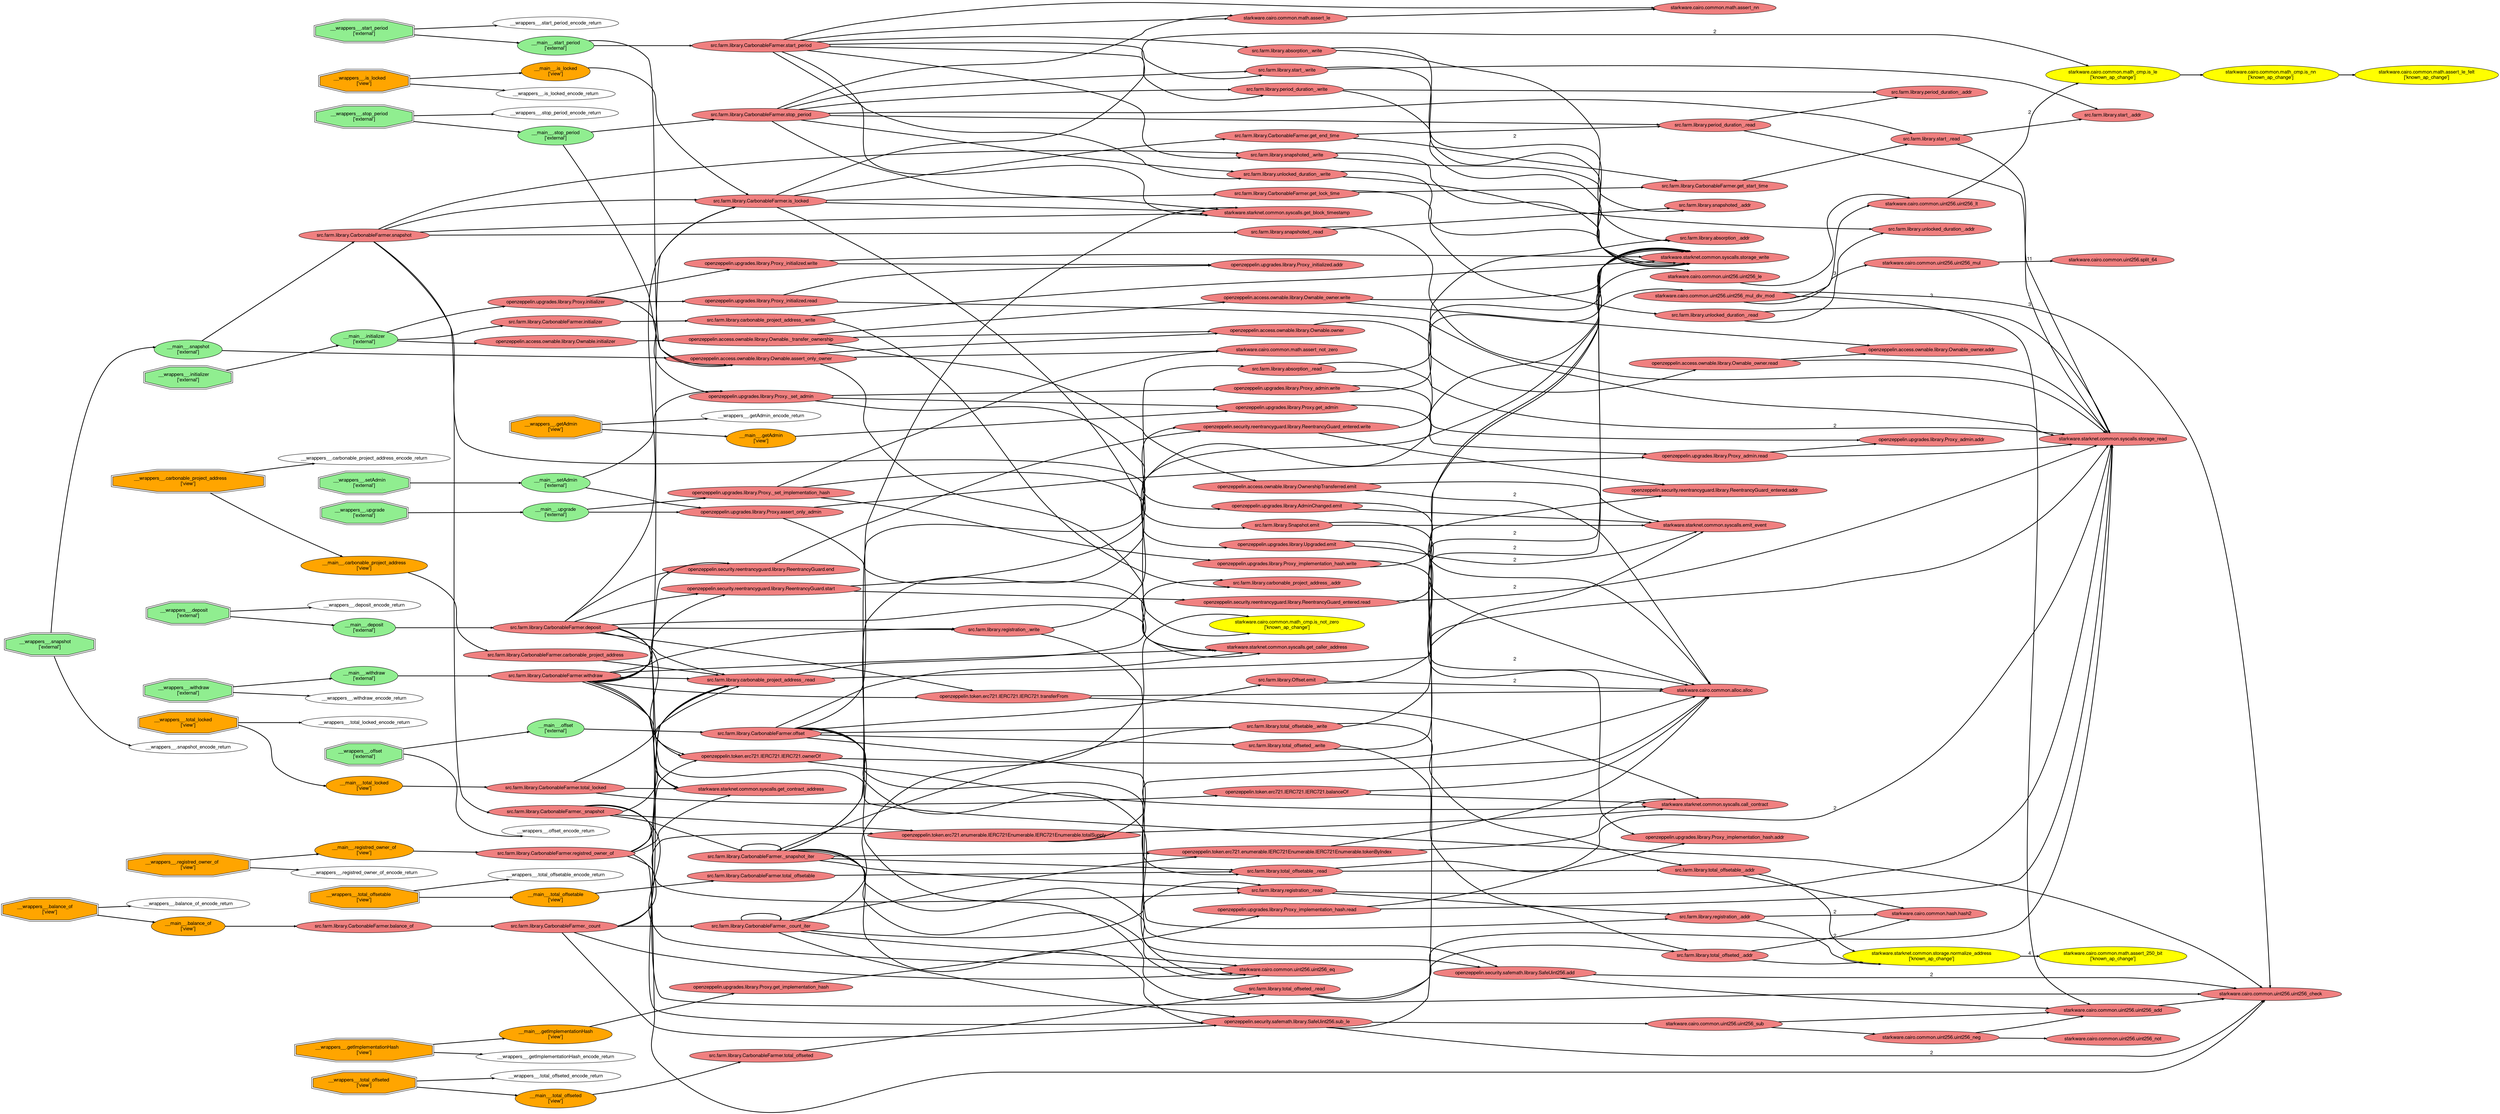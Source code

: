 // Call flow graph
digraph CarbonableOffseter {
	graph [fontname="Helvetica,Arial,sans-serif" fontsize=20 layout=dot newrank=true rankdir=LR]
	node [fontname="Helvetica,Arial,sans-serif" pencolor="#00000044" shape="rect, plaintext" style=filled]
	edge [arrowsize=0.5 fontname="Helvetica,Arial,sans-serif" labeldistance=3 labelfontcolor="#00000080" penwidth=2]
	0 [label="starkware.cairo.common.alloc.alloc" color="" fillcolor=lightcoral shape=oval style=filled]
	3 [label="starkware.cairo.common.hash.hash2" color="" fillcolor=lightcoral shape=oval style=filled]
	9 [label="starkware.cairo.common.math.assert_not_zero" color="" fillcolor=lightcoral shape=oval style=filled]
	14 [label="starkware.cairo.common.math.assert_nn" color="" fillcolor=lightcoral shape=oval style=filled]
	18 [label="starkware.cairo.common.math.assert_le" color="" fillcolor=lightcoral shape=oval style=filled]
	23 [label="starkware.cairo.common.math.assert_250_bit\l['known_ap_change']" color="" fillcolor=yellow shape=oval style=filled]
	36 [label="starkware.cairo.common.math.assert_le_felt\l['known_ap_change']" color="" fillcolor=yellow shape=oval style=filled]
	81 [label="starkware.starknet.common.storage.normalize_address\l['known_ap_change']" color="" fillcolor=yellow shape=oval style=filled]
	121 [label="starkware.starknet.common.syscalls.call_contract" color="" fillcolor=lightcoral shape=oval style=filled]
	133 [label="starkware.starknet.common.syscalls.get_caller_address" color="" fillcolor=lightcoral shape=oval style=filled]
	140 [label="starkware.starknet.common.syscalls.get_contract_address" color="" fillcolor=lightcoral shape=oval style=filled]
	147 [label="starkware.starknet.common.syscalls.get_block_timestamp" color="" fillcolor=lightcoral shape=oval style=filled]
	154 [label="starkware.starknet.common.syscalls.storage_read" color="" fillcolor=lightcoral shape=oval style=filled]
	162 [label="starkware.starknet.common.syscalls.storage_write" color="" fillcolor=lightcoral shape=oval style=filled]
	170 [label="starkware.starknet.common.syscalls.emit_event" color="" fillcolor=lightcoral shape=oval style=filled]
	180 [label="starkware.cairo.common.math_cmp.is_not_zero\l['known_ap_change']" color="" fillcolor=yellow shape=oval style=filled]
	188 [label="starkware.cairo.common.math_cmp.is_nn\l['known_ap_change']" color="" fillcolor=yellow shape=oval style=filled]
	221 [label="starkware.cairo.common.math_cmp.is_le\l['known_ap_change']" color="" fillcolor=yellow shape=oval style=filled]
	226 [label="starkware.cairo.common.uint256.uint256_check" color="" fillcolor=lightcoral shape=oval style=filled]
	231 [label="starkware.cairo.common.uint256.uint256_add" color="" fillcolor=lightcoral shape=oval style=filled]
	253 [label="starkware.cairo.common.uint256.split_64" color="" fillcolor=lightcoral shape=oval style=filled]
	269 [label="starkware.cairo.common.uint256.uint256_mul" color="" fillcolor=lightcoral shape=oval style=filled]
	357 [label="starkware.cairo.common.uint256.uint256_lt" color="" fillcolor=lightcoral shape=oval style=filled]
	374 [label="starkware.cairo.common.uint256.uint256_le" color="" fillcolor=lightcoral shape=oval style=filled]
	386 [label="starkware.cairo.common.uint256.uint256_mul_div_mod" color="" fillcolor=lightcoral shape=oval style=filled]
	472 [label="starkware.cairo.common.uint256.uint256_not" color="" fillcolor=lightcoral shape=oval style=filled]
	480 [label="starkware.cairo.common.uint256.uint256_neg" color="" fillcolor=lightcoral shape=oval style=filled]
	495 [label="starkware.cairo.common.uint256.uint256_sub" color="" fillcolor=lightcoral shape=oval style=filled]
	511 [label="starkware.cairo.common.uint256.uint256_eq" color="" fillcolor=lightcoral shape=oval style=filled]
	533 [label="openzeppelin.access.ownable.library.OwnershipTransferred.emit" color="" fillcolor=lightcoral shape=oval style=filled]
	558 [label="openzeppelin.access.ownable.library.Ownable_owner.addr" color="" fillcolor=lightcoral shape=oval style=filled]
	563 [label="openzeppelin.access.ownable.library.Ownable_owner.read" color="" fillcolor=lightcoral shape=oval style=filled]
	576 [label="openzeppelin.access.ownable.library.Ownable_owner.write" color="" fillcolor=lightcoral shape=oval style=filled]
	588 [label="openzeppelin.access.ownable.library.Ownable.initializer" color="" fillcolor=lightcoral shape=oval style=filled]
	595 [label="openzeppelin.access.ownable.library.Ownable.assert_only_owner" color="" fillcolor=lightcoral shape=oval style=filled]
	610 [label="openzeppelin.access.ownable.library.Ownable.owner" color="" fillcolor=lightcoral shape=oval style=filled]
	616 [label="openzeppelin.access.ownable.library.Ownable._transfer_ownership" color="" fillcolor=lightcoral shape=oval style=filled]
	637 [label="openzeppelin.upgrades.library.Upgraded.emit" color="" fillcolor=lightcoral shape=oval style=filled]
	661 [label="openzeppelin.upgrades.library.AdminChanged.emit" color="" fillcolor=lightcoral shape=oval style=filled]
	686 [label="openzeppelin.upgrades.library.Proxy_implementation_hash.addr" color="" fillcolor=lightcoral shape=oval style=filled]
	691 [label="openzeppelin.upgrades.library.Proxy_implementation_hash.read" color="" fillcolor=lightcoral shape=oval style=filled]
	704 [label="openzeppelin.upgrades.library.Proxy_implementation_hash.write" color="" fillcolor=lightcoral shape=oval style=filled]
	716 [label="openzeppelin.upgrades.library.Proxy_admin.addr" color="" fillcolor=lightcoral shape=oval style=filled]
	721 [label="openzeppelin.upgrades.library.Proxy_admin.read" color="" fillcolor=lightcoral shape=oval style=filled]
	734 [label="openzeppelin.upgrades.library.Proxy_admin.write" color="" fillcolor=lightcoral shape=oval style=filled]
	746 [label="openzeppelin.upgrades.library.Proxy_initialized.addr" color="" fillcolor=lightcoral shape=oval style=filled]
	751 [label="openzeppelin.upgrades.library.Proxy_initialized.read" color="" fillcolor=lightcoral shape=oval style=filled]
	764 [label="openzeppelin.upgrades.library.Proxy_initialized.write" color="" fillcolor=lightcoral shape=oval style=filled]
	776 [label="openzeppelin.upgrades.library.Proxy.initializer" color="" fillcolor=lightcoral shape=oval style=filled]
	794 [label="openzeppelin.upgrades.library.Proxy.assert_only_admin" color="" fillcolor=lightcoral shape=oval style=filled]
	807 [label="openzeppelin.upgrades.library.Proxy.get_implementation_hash" color="" fillcolor=lightcoral shape=oval style=filled]
	813 [label="openzeppelin.upgrades.library.Proxy.get_admin" color="" fillcolor=lightcoral shape=oval style=filled]
	819 [label="openzeppelin.upgrades.library.Proxy._set_admin" color="" fillcolor=lightcoral shape=oval style=filled]
	840 [label="openzeppelin.upgrades.library.Proxy._set_implementation_hash" color="" fillcolor=lightcoral shape=oval style=filled]
	858 [label="openzeppelin.security.safemath.library.SafeUint256.add" color="" fillcolor=lightcoral shape=oval style=filled]
	879 [label="openzeppelin.security.safemath.library.SafeUint256.sub_le" color="" fillcolor=lightcoral shape=oval style=filled]
	906 [label="openzeppelin.token.erc721.IERC721.IERC721.balanceOf" color="" fillcolor=lightcoral shape=oval style=filled]
	930 [label="openzeppelin.token.erc721.IERC721.IERC721.ownerOf" color="" fillcolor=lightcoral shape=oval style=filled]
	954 [label="openzeppelin.token.erc721.IERC721.IERC721.transferFrom" color="" fillcolor=lightcoral shape=oval style=filled]
	976 [label="openzeppelin.token.erc721.enumerable.IERC721Enumerable.IERC721Enumerable.totalSupply" color="" fillcolor=lightcoral shape=oval style=filled]
	997 [label="openzeppelin.token.erc721.enumerable.IERC721Enumerable.IERC721Enumerable.tokenByIndex" color="" fillcolor=lightcoral shape=oval style=filled]
	1022 [label="openzeppelin.security.reentrancyguard.library.ReentrancyGuard_entered.addr" color="" fillcolor=lightcoral shape=oval style=filled]
	1027 [label="openzeppelin.security.reentrancyguard.library.ReentrancyGuard_entered.read" color="" fillcolor=lightcoral shape=oval style=filled]
	1040 [label="openzeppelin.security.reentrancyguard.library.ReentrancyGuard_entered.write" color="" fillcolor=lightcoral shape=oval style=filled]
	1052 [label="openzeppelin.security.reentrancyguard.library.ReentrancyGuard.start" color="" fillcolor=lightcoral shape=oval style=filled]
	1067 [label="openzeppelin.security.reentrancyguard.library.ReentrancyGuard.end" color="" fillcolor=lightcoral shape=oval style=filled]
	1075 [label="src.farm.library.Offset.emit" color="" fillcolor=lightcoral shape=oval style=filled]
	1102 [label="src.farm.library.Snapshot.emit" color="" fillcolor=lightcoral shape=oval style=filled]
	1126 [label="src.farm.library.carbonable_project_address_.addr" color="" fillcolor=lightcoral shape=oval style=filled]
	1131 [label="src.farm.library.carbonable_project_address_.read" color="" fillcolor=lightcoral shape=oval style=filled]
	1144 [label="src.farm.library.carbonable_project_address_.write" color="" fillcolor=lightcoral shape=oval style=filled]
	1156 [label="src.farm.library.start_.addr" color="" fillcolor=lightcoral shape=oval style=filled]
	1161 [label="src.farm.library.start_.read" color="" fillcolor=lightcoral shape=oval style=filled]
	1174 [label="src.farm.library.start_.write" color="" fillcolor=lightcoral shape=oval style=filled]
	1186 [label="src.farm.library.unlocked_duration_.addr" color="" fillcolor=lightcoral shape=oval style=filled]
	1191 [label="src.farm.library.unlocked_duration_.read" color="" fillcolor=lightcoral shape=oval style=filled]
	1204 [label="src.farm.library.unlocked_duration_.write" color="" fillcolor=lightcoral shape=oval style=filled]
	1216 [label="src.farm.library.period_duration_.addr" color="" fillcolor=lightcoral shape=oval style=filled]
	1221 [label="src.farm.library.period_duration_.read" color="" fillcolor=lightcoral shape=oval style=filled]
	1234 [label="src.farm.library.period_duration_.write" color="" fillcolor=lightcoral shape=oval style=filled]
	1246 [label="src.farm.library.absorption_.addr" color="" fillcolor=lightcoral shape=oval style=filled]
	1251 [label="src.farm.library.absorption_.read" color="" fillcolor=lightcoral shape=oval style=filled]
	1270 [label="src.farm.library.absorption_.write" color="" fillcolor=lightcoral shape=oval style=filled]
	1287 [label="src.farm.library.registration_.addr" color="" fillcolor=lightcoral shape=oval style=filled]
	1304 [label="src.farm.library.registration_.read" color="" fillcolor=lightcoral shape=oval style=filled]
	1319 [label="src.farm.library.registration_.write" color="" fillcolor=lightcoral shape=oval style=filled]
	1333 [label="src.farm.library.total_offsetable_.addr" color="" fillcolor=lightcoral shape=oval style=filled]
	1347 [label="src.farm.library.total_offsetable_.read" color="" fillcolor=lightcoral shape=oval style=filled]
	1367 [label="src.farm.library.total_offsetable_.write" color="" fillcolor=lightcoral shape=oval style=filled]
	1385 [label="src.farm.library.total_offseted_.addr" color="" fillcolor=lightcoral shape=oval style=filled]
	1399 [label="src.farm.library.total_offseted_.read" color="" fillcolor=lightcoral shape=oval style=filled]
	1419 [label="src.farm.library.total_offseted_.write" color="" fillcolor=lightcoral shape=oval style=filled]
	1437 [label="src.farm.library.snapshoted_.addr" color="" fillcolor=lightcoral shape=oval style=filled]
	1442 [label="src.farm.library.snapshoted_.read" color="" fillcolor=lightcoral shape=oval style=filled]
	1455 [label="src.farm.library.snapshoted_.write" color="" fillcolor=lightcoral shape=oval style=filled]
	1467 [label="src.farm.library.CarbonableFarmer.initializer" color="" fillcolor=lightcoral shape=oval style=filled]
	1474 [label="src.farm.library.CarbonableFarmer.carbonable_project_address" color="" fillcolor=lightcoral shape=oval style=filled]
	1480 [label="src.farm.library.CarbonableFarmer.get_start_time" color="" fillcolor=lightcoral shape=oval style=filled]
	1486 [label="src.farm.library.CarbonableFarmer.get_lock_time" color="" fillcolor=lightcoral shape=oval style=filled]
	1501 [label="src.farm.library.CarbonableFarmer.get_end_time" color="" fillcolor=lightcoral shape=oval style=filled]
	1516 [label="src.farm.library.CarbonableFarmer.is_locked" color="" fillcolor=lightcoral shape=oval style=filled]
	1551 [label="src.farm.library.CarbonableFarmer.total_locked" color="" fillcolor=lightcoral shape=oval style=filled]
	1571 [label="src.farm.library.CarbonableFarmer.balance_of" color="" fillcolor=lightcoral shape=oval style=filled]
	1580 [label="src.farm.library.CarbonableFarmer.registred_owner_of" color="" fillcolor=lightcoral shape=oval style=filled]
	1609 [label="src.farm.library.CarbonableFarmer.total_offsetable" color="" fillcolor=lightcoral shape=oval style=filled]
	1616 [label="src.farm.library.CarbonableFarmer.total_offseted" color="" fillcolor=lightcoral shape=oval style=filled]
	1623 [label="src.farm.library.CarbonableFarmer.start_period" color="" fillcolor=lightcoral shape=oval style=filled]
	1661 [label="src.farm.library.CarbonableFarmer.stop_period" color="" fillcolor=lightcoral shape=oval style=filled]
	1697 [label="src.farm.library.CarbonableFarmer.deposit" color="" fillcolor=lightcoral shape=oval style=filled]
	1752 [label="src.farm.library.CarbonableFarmer.withdraw" color="" fillcolor=lightcoral shape=oval style=filled]
	1808 [label="src.farm.library.CarbonableFarmer.offset" color="" fillcolor=lightcoral shape=oval style=filled]
	1877 [label="src.farm.library.CarbonableFarmer.snapshot" color="" fillcolor=lightcoral shape=oval style=filled]
	1914 [label="src.farm.library.CarbonableFarmer._count" color="" fillcolor=lightcoral shape=oval style=filled]
	1969 [label="src.farm.library.CarbonableFarmer._count_iter" color="" fillcolor=lightcoral shape=oval style=filled]
	2034 [label="src.farm.library.CarbonableFarmer._snapshot" color="" fillcolor=lightcoral shape=oval style=filled]
	2088 [label="src.farm.library.CarbonableFarmer._snapshot_iter" color="" fillcolor=lightcoral shape=oval style=filled]
	2183 [label="__main__.initializer\l['external']" color="" fillcolor=lightgreen shape=oval style=filled]
	2196 [label="__wrappers__.initializer\l['external']" color="" fillcolor=lightgreen shape=doubleoctagon style=filled]
	2216 [label="__main__.getImplementationHash\l['view']" color="" fillcolor=orange shape=oval style=filled]
	2222 [label="__wrappers__.getImplementationHash_encode_return" color="" fillcolor=white shape=oval style=solid]
	2231 [label="__wrappers__.getImplementationHash\l['view']" color="" fillcolor=orange shape=doubleoctagon style=filled]
	2246 [label="__main__.getAdmin\l['view']" color="" fillcolor=orange shape=oval style=filled]
	2252 [label="__wrappers__.getAdmin_encode_return" color="" fillcolor=white shape=oval style=solid]
	2261 [label="__wrappers__.getAdmin\l['view']" color="" fillcolor=orange shape=doubleoctagon style=filled]
	2276 [label="__main__.upgrade\l['external']" color="" fillcolor=lightgreen shape=oval style=filled]
	2285 [label="__wrappers__.upgrade\l['external']" color="" fillcolor=lightgreen shape=doubleoctagon style=filled]
	2303 [label="__main__.setAdmin\l['external']" color="" fillcolor=lightgreen shape=oval style=filled]
	2312 [label="__wrappers__.setAdmin\l['external']" color="" fillcolor=lightgreen shape=doubleoctagon style=filled]
	2330 [label="__main__.carbonable_project_address\l['view']" color="" fillcolor=orange shape=oval style=filled]
	2336 [label="__wrappers__.carbonable_project_address_encode_return" color="" fillcolor=white shape=oval style=solid]
	2345 [label="__wrappers__.carbonable_project_address\l['view']" color="" fillcolor=orange shape=doubleoctagon style=filled]
	2360 [label="__main__.is_locked\l['view']" color="" fillcolor=orange shape=oval style=filled]
	2366 [label="__wrappers__.is_locked_encode_return" color="" fillcolor=white shape=oval style=solid]
	2375 [label="__wrappers__.is_locked\l['view']" color="" fillcolor=orange shape=doubleoctagon style=filled]
	2390 [label="__main__.total_offsetable\l['view']" color="" fillcolor=orange shape=oval style=filled]
	2397 [label="__wrappers__.total_offsetable_encode_return" color="" fillcolor=white shape=oval style=solid]
	2407 [label="__wrappers__.total_offsetable\l['view']" color="" fillcolor=orange shape=doubleoctagon style=filled]
	2425 [label="__main__.total_offseted\l['view']" color="" fillcolor=orange shape=oval style=filled]
	2432 [label="__wrappers__.total_offseted_encode_return" color="" fillcolor=white shape=oval style=solid]
	2442 [label="__wrappers__.total_offseted\l['view']" color="" fillcolor=orange shape=doubleoctagon style=filled]
	2460 [label="__main__.total_locked\l['view']" color="" fillcolor=orange shape=oval style=filled]
	2466 [label="__wrappers__.total_locked_encode_return" color="" fillcolor=white shape=oval style=solid]
	2476 [label="__wrappers__.total_locked\l['view']" color="" fillcolor=orange shape=doubleoctagon style=filled]
	2491 [label="__main__.balance_of\l['view']" color="" fillcolor=orange shape=oval style=filled]
	2498 [label="__wrappers__.balance_of_encode_return" color="" fillcolor=white shape=oval style=solid]
	2507 [label="__wrappers__.balance_of\l['view']" color="" fillcolor=orange shape=doubleoctagon style=filled]
	2525 [label="__main__.registred_owner_of\l['view']" color="" fillcolor=orange shape=oval style=filled]
	2533 [label="__wrappers__.registred_owner_of_encode_return" color="" fillcolor=white shape=oval style=solid]
	2542 [label="__wrappers__.registred_owner_of\l['view']" color="" fillcolor=orange shape=doubleoctagon style=filled]
	2561 [label="__main__.offset\l['external']" color="" fillcolor=lightgreen shape=oval style=filled]
	2567 [label="__wrappers__.offset_encode_return" color="" fillcolor=white shape=oval style=solid]
	2576 [label="__wrappers__.offset\l['external']" color="" fillcolor=lightgreen shape=doubleoctagon style=filled]
	2591 [label="__main__.snapshot\l['external']" color="" fillcolor=lightgreen shape=oval style=filled]
	2599 [label="__wrappers__.snapshot_encode_return" color="" fillcolor=white shape=oval style=solid]
	2608 [label="__wrappers__.snapshot\l['external']" color="" fillcolor=lightgreen shape=doubleoctagon style=filled]
	2623 [label="__main__.start_period\l['external']" color="" fillcolor=lightgreen shape=oval style=filled]
	2634 [label="__wrappers__.start_period_encode_return" color="" fillcolor=white shape=oval style=solid]
	2643 [label="__wrappers__.start_period\l['external']" color="" fillcolor=lightgreen shape=doubleoctagon style=filled]
	2663 [label="__main__.stop_period\l['external']" color="" fillcolor=lightgreen shape=oval style=filled]
	2671 [label="__wrappers__.stop_period_encode_return" color="" fillcolor=white shape=oval style=solid]
	2680 [label="__wrappers__.stop_period\l['external']" color="" fillcolor=lightgreen shape=doubleoctagon style=filled]
	2695 [label="__main__.deposit\l['external']" color="" fillcolor=lightgreen shape=oval style=filled]
	2703 [label="__wrappers__.deposit_encode_return" color="" fillcolor=white shape=oval style=solid]
	2712 [label="__wrappers__.deposit\l['external']" color="" fillcolor=lightgreen shape=doubleoctagon style=filled]
	2731 [label="__main__.withdraw\l['external']" color="" fillcolor=lightgreen shape=oval style=filled]
	2739 [label="__wrappers__.withdraw_encode_return" color="" fillcolor=white shape=oval style=solid]
	2748 [label="__wrappers__.withdraw\l['external']" color="" fillcolor=lightgreen shape=doubleoctagon style=filled]
	18 -> 14
	81 -> 23 [label=4]
	188 -> 36
	221 -> 188
	231 -> 226
	269 -> 253 [label=11]
	357 -> 221 [label=2]
	374 -> 357
	386 -> 269 [label=3]
	386 -> 226 [label=3]
	386 -> 231 [label=3]
	386 -> 357
	480 -> 472
	480 -> 231
	495 -> 480
	495 -> 231
	533 -> 0 [label=2]
	533 -> 170
	563 -> 558
	563 -> 154
	576 -> 558
	576 -> 162
	588 -> 616
	595 -> 610
	595 -> 133
	595 -> 9
	610 -> 563
	616 -> 610
	616 -> 576
	616 -> 533
	637 -> 0 [label=2]
	637 -> 170
	661 -> 0 [label=2]
	661 -> 170
	691 -> 686
	691 -> 154
	704 -> 686
	704 -> 162
	721 -> 716
	721 -> 154
	734 -> 716
	734 -> 162
	751 -> 746
	751 -> 154
	764 -> 746
	764 -> 162
	776 -> 751
	776 -> 764
	776 -> 819
	794 -> 133
	794 -> 721
	807 -> 691
	813 -> 721
	819 -> 813
	819 -> 734
	819 -> 661
	840 -> 9
	840 -> 704
	840 -> 637
	858 -> 226 [label=2]
	858 -> 231
	879 -> 226 [label=2]
	879 -> 374
	879 -> 495
	906 -> 0
	906 -> 121
	930 -> 0
	930 -> 121
	954 -> 0
	954 -> 121
	976 -> 0
	976 -> 121
	997 -> 0
	997 -> 121
	1027 -> 1022
	1027 -> 154
	1040 -> 1022
	1040 -> 162
	1052 -> 1027
	1052 -> 1040
	1067 -> 1040
	1075 -> 0 [label=2]
	1075 -> 170
	1102 -> 0 [label=2]
	1102 -> 170
	1131 -> 1126
	1131 -> 154
	1144 -> 1126
	1144 -> 162
	1161 -> 1156
	1161 -> 154
	1174 -> 1156
	1174 -> 162
	1191 -> 1186
	1191 -> 154
	1204 -> 1186
	1204 -> 162
	1221 -> 1216
	1221 -> 154
	1234 -> 1216
	1234 -> 162
	1251 -> 1246
	1251 -> 154 [label=2]
	1270 -> 1246
	1270 -> 162 [label=2]
	1287 -> 3 [label=2]
	1287 -> 81
	1304 -> 1287
	1304 -> 154
	1319 -> 1287
	1319 -> 162
	1333 -> 3
	1333 -> 81
	1347 -> 1333
	1347 -> 154 [label=2]
	1367 -> 1333
	1367 -> 162 [label=2]
	1385 -> 3
	1385 -> 81
	1399 -> 1385
	1399 -> 154 [label=2]
	1419 -> 1385
	1419 -> 162 [label=2]
	1442 -> 1437
	1442 -> 154
	1455 -> 1437
	1455 -> 162
	1467 -> 1144
	1474 -> 1131
	1480 -> 1161
	1486 -> 1480
	1486 -> 1191
	1501 -> 1480
	1501 -> 1221
	1516 -> 147
	1516 -> 1486
	1516 -> 1501
	1516 -> 221 [label=2]
	1516 -> 180
	1551 -> 140
	1551 -> 1131
	1551 -> 906
	1571 -> 1914
	1580 -> 226
	1580 -> 140
	1580 -> 1131
	1580 -> 930
	1580 -> 1304
	1609 -> 1347
	1616 -> 1399
	1623 -> 14
	1623 -> 18
	1623 -> 1270
	1623 -> 147
	1623 -> 1174
	1623 -> 1234
	1623 -> 1204
	1623 -> 1455
	1661 -> 147
	1661 -> 1161
	1661 -> 1221
	1661 -> 18
	1661 -> 1174
	1661 -> 1234
	1661 -> 1204
	1697 -> 1052
	1697 -> 1516
	1697 -> 226
	1697 -> 1131
	1697 -> 133
	1697 -> 140
	1697 -> 954
	1697 -> 930
	1697 -> 1319
	1697 -> 1067
	1752 -> 1052
	1752 -> 1516
	1752 -> 226
	1752 -> 1319
	1752 -> 1131
	1752 -> 140
	1752 -> 133
	1752 -> 954
	1752 -> 930
	1752 -> 1067
	1808 -> 133
	1808 -> 1347
	1808 -> 511
	1808 -> 1399
	1808 -> 858
	1808 -> 1367
	1808 -> 1419
	1808 -> 147
	1808 -> 1075
	1877 -> 1516
	1877 -> 1442
	1877 -> 1455
	1877 -> 2034
	1877 -> 147
	1877 -> 1102
	1914 -> 1131
	1914 -> 976
	1914 -> 511
	1914 -> 879
	1914 -> 1969
	1969 -> 997
	1969 -> 1304
	1969 -> 180
	1969 -> 511
	1969 -> 879
	1969 -> 1969
	2034 -> 1131
	2034 -> 976
	2034 -> 511
	2034 -> 879
	2034 -> 2088
	2088 -> 997
	2088 -> 1304
	2088 -> 1251
	2088 -> 386
	2088 -> 1347
	2088 -> 858
	2088 -> 1367
	2088 -> 511
	2088 -> 879
	2088 -> 2088
	2183 -> 1467
	2183 -> 588
	2183 -> 776
	2196 -> 2183
	2216 -> 807
	2231 -> 2216
	2231 -> 2222
	2246 -> 813
	2261 -> 2246
	2261 -> 2252
	2276 -> 794
	2276 -> 840
	2285 -> 2276
	2303 -> 794
	2303 -> 819
	2312 -> 2303
	2330 -> 1474
	2345 -> 2330
	2345 -> 2336
	2360 -> 1516
	2375 -> 2360
	2375 -> 2366
	2390 -> 1609
	2407 -> 2390
	2407 -> 2397
	2425 -> 1616
	2442 -> 2425
	2442 -> 2432
	2460 -> 1551
	2476 -> 2460
	2476 -> 2466
	2491 -> 1571
	2507 -> 2491
	2507 -> 2498
	2525 -> 1580
	2542 -> 2525
	2542 -> 2533
	2561 -> 1808
	2576 -> 2561
	2576 -> 2567
	2591 -> 595
	2591 -> 1877
	2608 -> 2591
	2608 -> 2599
	2623 -> 595
	2623 -> 1623
	2643 -> 2623
	2643 -> 2634
	2663 -> 595
	2663 -> 1661
	2680 -> 2663
	2680 -> 2671
	2695 -> 1697
	2712 -> 2695
	2712 -> 2703
	2731 -> 1752
	2748 -> 2731
	2748 -> 2739
}
